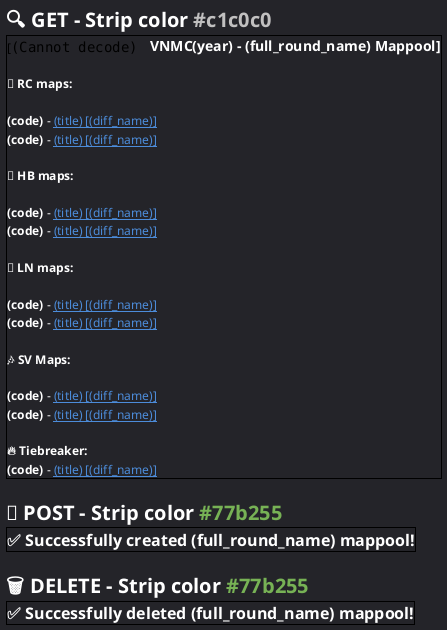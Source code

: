 @startsalt mappool
	<style>
		saltDiagram {
			BackgroundColor #242429
		}
	</style>
	{
		= <color:#ffffff>🔍 GET - Strip color <color:#c1c0c0><size:16>#c1c0c0
		{+
			<back:#242429>[<img:../logo.png>    <b><color:#ffffff><size:14>VNMC(year) - (full_round_name) Mappool]
			.
			<b><color:#ffffff>🍚 RC maps:
			.
			<color:#ffffff>**(code)** - <color:#4c8cda>__(title) [(diff_name)]__
			<color:#ffffff>**(code)** - <color:#4c8cda>__(title) [(diff_name)]__
			/' rest of RC maps '/ .
			<b><color:#ffffff>🍲 HB maps:
			.
			<color:#ffffff>**(code)** - <color:#4c8cda>__(title) [(diff_name)]__
			<color:#ffffff>**(code)** - <color:#4c8cda>__(title) [(diff_name)]__
			/' rest of HB maps '/ .
			<b><color:#ffffff>🍜 LN maps:
			.
			<color:#ffffff>**(code)** - <color:#4c8cda>__(title) [(diff_name)]__
			<color:#ffffff>**(code)** - <color:#4c8cda>__(title) [(diff_name)]__
			/' rest of LN maps '/ .
			<b><color:#ffffff>🎶 SV Maps:
			.
			<color:#ffffff>**(code)** - <color:#4c8cda>__(title) [(diff_name)]__
			<color:#ffffff>**(code)** - <color:#4c8cda>__(title) [(diff_name)]__
			/' rest of SV maps '/ .
			<b><color:#ffffff>🔥 Tiebreaker:
			<color:#ffffff>**(code)** - <color:#4c8cda>__(title) [(diff_name)]__
		}
		.
		= <color:#ffffff>📄 POST - Strip color <color:#77b255><size:16>#77b255
		{+
			<b><color:#ffffff><size:16>✅ Successfully created (full_round_name) mappool!
		}
		.
		= <color:#ffffff>🗑️ DELETE - Strip color <color:#77b255><size:16>#77b255
		{+
			<b><color:#ffffff><size:16>✅ Successfully deleted (full_round_name) mappool!
		}
	}
@endsalt